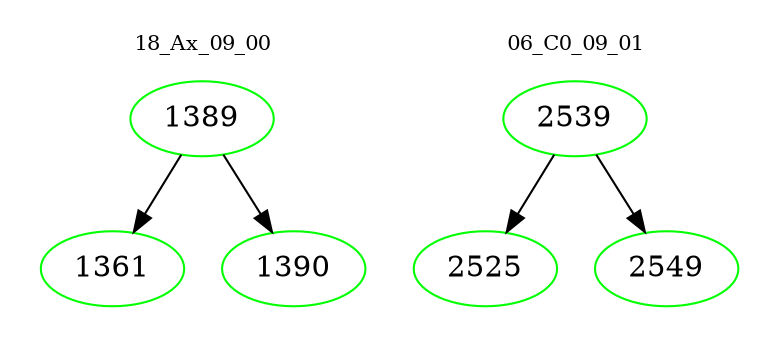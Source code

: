 digraph{
subgraph cluster_0 {
color = white
label = "18_Ax_09_00";
fontsize=10;
T0_1389 [label="1389", color="green"]
T0_1389 -> T0_1361 [color="black"]
T0_1361 [label="1361", color="green"]
T0_1389 -> T0_1390 [color="black"]
T0_1390 [label="1390", color="green"]
}
subgraph cluster_1 {
color = white
label = "06_C0_09_01";
fontsize=10;
T1_2539 [label="2539", color="green"]
T1_2539 -> T1_2525 [color="black"]
T1_2525 [label="2525", color="green"]
T1_2539 -> T1_2549 [color="black"]
T1_2549 [label="2549", color="green"]
}
}
